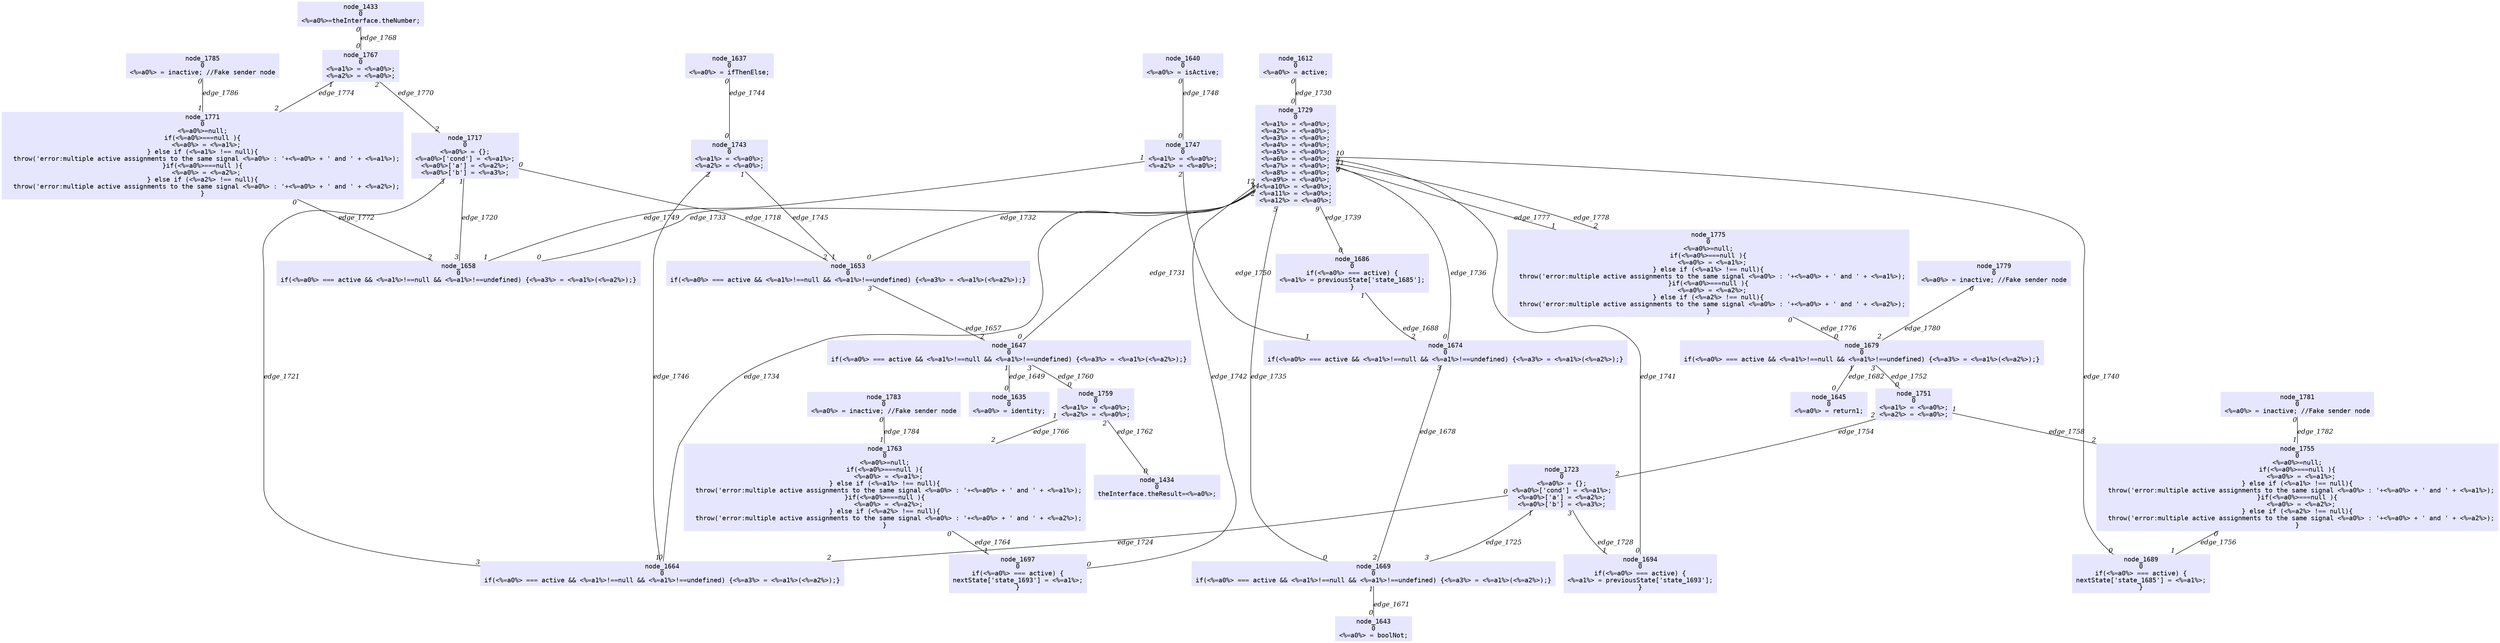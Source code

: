 digraph g{node_1433 [shape=box, style=filled, color="0.66 0.1 1.0", fontname="Courier", label="node_1433
0
<%=a0%>=theInterface.theNumber;
" ]
node_1434 [shape=box, style=filled, color="0.66 0.1 1.0", fontname="Courier", label="node_1434
0
theInterface.theResult=<%=a0%>;
" ]
node_1612 [shape=box, style=filled, color="0.66 0.1 1.0", fontname="Courier", label="node_1612
0
<%=a0%> = active;
" ]
node_1635 [shape=box, style=filled, color="0.66 0.1 1.0", fontname="Courier", label="node_1635
0
<%=a0%> = identity;
" ]
node_1637 [shape=box, style=filled, color="0.66 0.1 1.0", fontname="Courier", label="node_1637
0
<%=a0%> = ifThenElse;
" ]
node_1640 [shape=box, style=filled, color="0.66 0.1 1.0", fontname="Courier", label="node_1640
0
<%=a0%> = isActive;
" ]
node_1643 [shape=box, style=filled, color="0.66 0.1 1.0", fontname="Courier", label="node_1643
0
<%=a0%> = boolNot;
" ]
node_1645 [shape=box, style=filled, color="0.66 0.1 1.0", fontname="Courier", label="node_1645
0
<%=a0%> = return1;
" ]
node_1647 [shape=box, style=filled, color="0.66 0.1 1.0", fontname="Courier", label="node_1647
0
if(<%=a0%> === active && <%=a1%>!==null && <%=a1%>!==undefined) {<%=a3%> = <%=a1%>(<%=a2%>);}
" ]
node_1653 [shape=box, style=filled, color="0.66 0.1 1.0", fontname="Courier", label="node_1653
0
if(<%=a0%> === active && <%=a1%>!==null && <%=a1%>!==undefined) {<%=a3%> = <%=a1%>(<%=a2%>);}
" ]
node_1658 [shape=box, style=filled, color="0.66 0.1 1.0", fontname="Courier", label="node_1658
0
if(<%=a0%> === active && <%=a1%>!==null && <%=a1%>!==undefined) {<%=a3%> = <%=a1%>(<%=a2%>);}
" ]
node_1664 [shape=box, style=filled, color="0.66 0.1 1.0", fontname="Courier", label="node_1664
0
if(<%=a0%> === active && <%=a1%>!==null && <%=a1%>!==undefined) {<%=a3%> = <%=a1%>(<%=a2%>);}
" ]
node_1669 [shape=box, style=filled, color="0.66 0.1 1.0", fontname="Courier", label="node_1669
0
if(<%=a0%> === active && <%=a1%>!==null && <%=a1%>!==undefined) {<%=a3%> = <%=a1%>(<%=a2%>);}
" ]
node_1674 [shape=box, style=filled, color="0.66 0.1 1.0", fontname="Courier", label="node_1674
0
if(<%=a0%> === active && <%=a1%>!==null && <%=a1%>!==undefined) {<%=a3%> = <%=a1%>(<%=a2%>);}
" ]
node_1679 [shape=box, style=filled, color="0.66 0.1 1.0", fontname="Courier", label="node_1679
0
if(<%=a0%> === active && <%=a1%>!==null && <%=a1%>!==undefined) {<%=a3%> = <%=a1%>(<%=a2%>);}
" ]
node_1686 [shape=box, style=filled, color="0.66 0.1 1.0", fontname="Courier", label="node_1686
0
if(<%=a0%> === active) {
<%=a1%> = previousState['state_1685'];
}
" ]
node_1689 [shape=box, style=filled, color="0.66 0.1 1.0", fontname="Courier", label="node_1689
0
if(<%=a0%> === active) {
nextState['state_1685'] = <%=a1%>;
}
" ]
node_1694 [shape=box, style=filled, color="0.66 0.1 1.0", fontname="Courier", label="node_1694
0
if(<%=a0%> === active) {
<%=a1%> = previousState['state_1693'];
}
" ]
node_1697 [shape=box, style=filled, color="0.66 0.1 1.0", fontname="Courier", label="node_1697
0
if(<%=a0%> === active) {
nextState['state_1693'] = <%=a1%>;
}
" ]
node_1717 [shape=box, style=filled, color="0.66 0.1 1.0", fontname="Courier", label="node_1717
0
<%=a0%> = {};
<%=a0%>['cond'] = <%=a1%>;
<%=a0%>['a'] = <%=a2%>;
<%=a0%>['b'] = <%=a3%>;
" ]
node_1723 [shape=box, style=filled, color="0.66 0.1 1.0", fontname="Courier", label="node_1723
0
<%=a0%> = {};
<%=a0%>['cond'] = <%=a1%>;
<%=a0%>['a'] = <%=a2%>;
<%=a0%>['b'] = <%=a3%>;
" ]
node_1729 [shape=box, style=filled, color="0.66 0.1 1.0", fontname="Courier", label="node_1729
0
<%=a1%> = <%=a0%>;
<%=a2%> = <%=a0%>;
<%=a3%> = <%=a0%>;
<%=a4%> = <%=a0%>;
<%=a5%> = <%=a0%>;
<%=a6%> = <%=a0%>;
<%=a7%> = <%=a0%>;
<%=a8%> = <%=a0%>;
<%=a9%> = <%=a0%>;
<%=a10%> = <%=a0%>;
<%=a11%> = <%=a0%>;
<%=a12%> = <%=a0%>;
" ]
node_1743 [shape=box, style=filled, color="0.66 0.1 1.0", fontname="Courier", label="node_1743
0
<%=a1%> = <%=a0%>;
<%=a2%> = <%=a0%>;
" ]
node_1747 [shape=box, style=filled, color="0.66 0.1 1.0", fontname="Courier", label="node_1747
0
<%=a1%> = <%=a0%>;
<%=a2%> = <%=a0%>;
" ]
node_1751 [shape=box, style=filled, color="0.66 0.1 1.0", fontname="Courier", label="node_1751
0
<%=a1%> = <%=a0%>;
<%=a2%> = <%=a0%>;
" ]
node_1755 [shape=box, style=filled, color="0.66 0.1 1.0", fontname="Courier", label="node_1755
0
<%=a0%>=null;
if(<%=a0%>===null ){
  <%=a0%> = <%=a1%>;
} else if (<%=a1%> !== null){
  throw('error:multiple active assignments to the same signal <%=a0%> : '+<%=a0%> + ' and ' + <%=a1%>);
}if(<%=a0%>===null ){
  <%=a0%> = <%=a2%>;
} else if (<%=a2%> !== null){
  throw('error:multiple active assignments to the same signal <%=a0%> : '+<%=a0%> + ' and ' + <%=a2%>);
}" ]
node_1759 [shape=box, style=filled, color="0.66 0.1 1.0", fontname="Courier", label="node_1759
0
<%=a1%> = <%=a0%>;
<%=a2%> = <%=a0%>;
" ]
node_1763 [shape=box, style=filled, color="0.66 0.1 1.0", fontname="Courier", label="node_1763
0
<%=a0%>=null;
if(<%=a0%>===null ){
  <%=a0%> = <%=a1%>;
} else if (<%=a1%> !== null){
  throw('error:multiple active assignments to the same signal <%=a0%> : '+<%=a0%> + ' and ' + <%=a1%>);
}if(<%=a0%>===null ){
  <%=a0%> = <%=a2%>;
} else if (<%=a2%> !== null){
  throw('error:multiple active assignments to the same signal <%=a0%> : '+<%=a0%> + ' and ' + <%=a2%>);
}" ]
node_1767 [shape=box, style=filled, color="0.66 0.1 1.0", fontname="Courier", label="node_1767
0
<%=a1%> = <%=a0%>;
<%=a2%> = <%=a0%>;
" ]
node_1771 [shape=box, style=filled, color="0.66 0.1 1.0", fontname="Courier", label="node_1771
0
<%=a0%>=null;
if(<%=a0%>===null ){
  <%=a0%> = <%=a1%>;
} else if (<%=a1%> !== null){
  throw('error:multiple active assignments to the same signal <%=a0%> : '+<%=a0%> + ' and ' + <%=a1%>);
}if(<%=a0%>===null ){
  <%=a0%> = <%=a2%>;
} else if (<%=a2%> !== null){
  throw('error:multiple active assignments to the same signal <%=a0%> : '+<%=a0%> + ' and ' + <%=a2%>);
}" ]
node_1775 [shape=box, style=filled, color="0.66 0.1 1.0", fontname="Courier", label="node_1775
0
<%=a0%>=null;
if(<%=a0%>===null ){
  <%=a0%> = <%=a1%>;
} else if (<%=a1%> !== null){
  throw('error:multiple active assignments to the same signal <%=a0%> : '+<%=a0%> + ' and ' + <%=a1%>);
}if(<%=a0%>===null ){
  <%=a0%> = <%=a2%>;
} else if (<%=a2%> !== null){
  throw('error:multiple active assignments to the same signal <%=a0%> : '+<%=a0%> + ' and ' + <%=a2%>);
}" ]
node_1779 [shape=box, style=filled, color="0.66 0.1 1.0", fontname="Courier", label="node_1779
0
<%=a0%> = inactive; //Fake sender node
" ]
node_1781 [shape=box, style=filled, color="0.66 0.1 1.0", fontname="Courier", label="node_1781
0
<%=a0%> = inactive; //Fake sender node
" ]
node_1783 [shape=box, style=filled, color="0.66 0.1 1.0", fontname="Courier", label="node_1783
0
<%=a0%> = inactive; //Fake sender node
" ]
node_1785 [shape=box, style=filled, color="0.66 0.1 1.0", fontname="Courier", label="node_1785
0
<%=a0%> = inactive; //Fake sender node
" ]
node_1647 -> node_1635 [dir=none, arrowHead=none, fontname="Times-Italic", label="edge_1649",  headlabel="0", taillabel="1" ]
node_1653 -> node_1647 [dir=none, arrowHead=none, fontname="Times-Italic", label="edge_1657",  headlabel="2", taillabel="3" ]
node_1669 -> node_1643 [dir=none, arrowHead=none, fontname="Times-Italic", label="edge_1671",  headlabel="0", taillabel="1" ]
node_1674 -> node_1669 [dir=none, arrowHead=none, fontname="Times-Italic", label="edge_1678",  headlabel="2", taillabel="3" ]
node_1679 -> node_1645 [dir=none, arrowHead=none, fontname="Times-Italic", label="edge_1682",  headlabel="0", taillabel="1" ]
node_1686 -> node_1674 [dir=none, arrowHead=none, fontname="Times-Italic", label="edge_1688",  headlabel="2", taillabel="1" ]
node_1717 -> node_1653 [dir=none, arrowHead=none, fontname="Times-Italic", label="edge_1718",  headlabel="2", taillabel="0" ]
node_1717 -> node_1658 [dir=none, arrowHead=none, fontname="Times-Italic", label="edge_1720",  headlabel="3", taillabel="1" ]
node_1717 -> node_1664 [dir=none, arrowHead=none, fontname="Times-Italic", label="edge_1721",  headlabel="3", taillabel="3" ]
node_1723 -> node_1664 [dir=none, arrowHead=none, fontname="Times-Italic", label="edge_1724",  headlabel="2", taillabel="0" ]
node_1723 -> node_1669 [dir=none, arrowHead=none, fontname="Times-Italic", label="edge_1725",  headlabel="3", taillabel="1" ]
node_1723 -> node_1694 [dir=none, arrowHead=none, fontname="Times-Italic", label="edge_1728",  headlabel="1", taillabel="3" ]
node_1612 -> node_1729 [dir=none, arrowHead=none, fontname="Times-Italic", label="edge_1730",  headlabel="0", taillabel="0" ]
node_1729 -> node_1647 [dir=none, arrowHead=none, fontname="Times-Italic", label="edge_1731",  headlabel="0", taillabel="1" ]
node_1729 -> node_1653 [dir=none, arrowHead=none, fontname="Times-Italic", label="edge_1732",  headlabel="0", taillabel="2" ]
node_1729 -> node_1658 [dir=none, arrowHead=none, fontname="Times-Italic", label="edge_1733",  headlabel="0", taillabel="3" ]
node_1729 -> node_1664 [dir=none, arrowHead=none, fontname="Times-Italic", label="edge_1734",  headlabel="0", taillabel="4" ]
node_1729 -> node_1669 [dir=none, arrowHead=none, fontname="Times-Italic", label="edge_1735",  headlabel="0", taillabel="5" ]
node_1729 -> node_1674 [dir=none, arrowHead=none, fontname="Times-Italic", label="edge_1736",  headlabel="0", taillabel="6" ]
node_1729 -> node_1686 [dir=none, arrowHead=none, fontname="Times-Italic", label="edge_1739",  headlabel="0", taillabel="9" ]
node_1729 -> node_1689 [dir=none, arrowHead=none, fontname="Times-Italic", label="edge_1740",  headlabel="0", taillabel="10" ]
node_1729 -> node_1694 [dir=none, arrowHead=none, fontname="Times-Italic", label="edge_1741",  headlabel="0", taillabel="11" ]
node_1729 -> node_1697 [dir=none, arrowHead=none, fontname="Times-Italic", label="edge_1742",  headlabel="0", taillabel="12" ]
node_1637 -> node_1743 [dir=none, arrowHead=none, fontname="Times-Italic", label="edge_1744",  headlabel="0", taillabel="0" ]
node_1743 -> node_1653 [dir=none, arrowHead=none, fontname="Times-Italic", label="edge_1745",  headlabel="1", taillabel="1" ]
node_1743 -> node_1664 [dir=none, arrowHead=none, fontname="Times-Italic", label="edge_1746",  headlabel="1", taillabel="2" ]
node_1640 -> node_1747 [dir=none, arrowHead=none, fontname="Times-Italic", label="edge_1748",  headlabel="0", taillabel="0" ]
node_1747 -> node_1658 [dir=none, arrowHead=none, fontname="Times-Italic", label="edge_1749",  headlabel="1", taillabel="1" ]
node_1747 -> node_1674 [dir=none, arrowHead=none, fontname="Times-Italic", label="edge_1750",  headlabel="1", taillabel="2" ]
node_1679 -> node_1751 [dir=none, arrowHead=none, fontname="Times-Italic", label="edge_1752",  headlabel="0", taillabel="3" ]
node_1751 -> node_1723 [dir=none, arrowHead=none, fontname="Times-Italic", label="edge_1754",  headlabel="2", taillabel="2" ]
node_1755 -> node_1689 [dir=none, arrowHead=none, fontname="Times-Italic", label="edge_1756",  headlabel="1", taillabel="0" ]
node_1751 -> node_1755 [dir=none, arrowHead=none, fontname="Times-Italic", label="edge_1758",  headlabel="2", taillabel="1" ]
node_1647 -> node_1759 [dir=none, arrowHead=none, fontname="Times-Italic", label="edge_1760",  headlabel="0", taillabel="3" ]
node_1759 -> node_1434 [dir=none, arrowHead=none, fontname="Times-Italic", label="edge_1762",  headlabel="0", taillabel="2" ]
node_1763 -> node_1697 [dir=none, arrowHead=none, fontname="Times-Italic", label="edge_1764",  headlabel="1", taillabel="0" ]
node_1759 -> node_1763 [dir=none, arrowHead=none, fontname="Times-Italic", label="edge_1766",  headlabel="2", taillabel="1" ]
node_1433 -> node_1767 [dir=none, arrowHead=none, fontname="Times-Italic", label="edge_1768",  headlabel="0", taillabel="0" ]
node_1767 -> node_1717 [dir=none, arrowHead=none, fontname="Times-Italic", label="edge_1770",  headlabel="2", taillabel="2" ]
node_1771 -> node_1658 [dir=none, arrowHead=none, fontname="Times-Italic", label="edge_1772",  headlabel="2", taillabel="0" ]
node_1767 -> node_1771 [dir=none, arrowHead=none, fontname="Times-Italic", label="edge_1774",  headlabel="2", taillabel="1" ]
node_1775 -> node_1679 [dir=none, arrowHead=none, fontname="Times-Italic", label="edge_1776",  headlabel="0", taillabel="0" ]
node_1729 -> node_1775 [dir=none, arrowHead=none, fontname="Times-Italic", label="edge_1777",  headlabel="1", taillabel="7" ]
node_1729 -> node_1775 [dir=none, arrowHead=none, fontname="Times-Italic", label="edge_1778",  headlabel="2", taillabel="8" ]
node_1779 -> node_1679 [dir=none, arrowHead=none, fontname="Times-Italic", label="edge_1780",  headlabel="2", taillabel="0" ]
node_1781 -> node_1755 [dir=none, arrowHead=none, fontname="Times-Italic", label="edge_1782",  headlabel="1", taillabel="0" ]
node_1783 -> node_1763 [dir=none, arrowHead=none, fontname="Times-Italic", label="edge_1784",  headlabel="1", taillabel="0" ]
node_1785 -> node_1771 [dir=none, arrowHead=none, fontname="Times-Italic", label="edge_1786",  headlabel="1", taillabel="0" ]
}